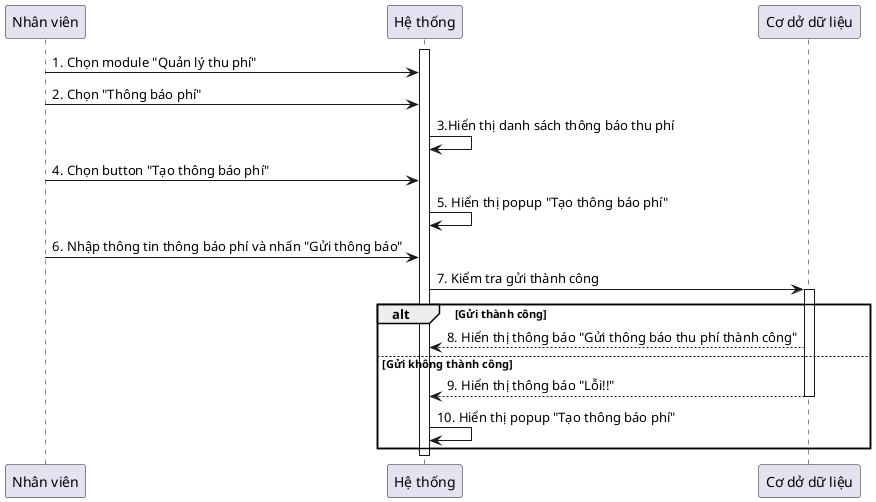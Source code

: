 @startuml

participant "Nhân viên"

participant "Hệ thống" as System
participant "Cơ dở dữ liệu" as CSDL


activate System
"Nhân viên" -> System: 1. Chọn module "Quản lý thu phí"
"Nhân viên" -> System: 2. Chọn "Thông báo phí"
System -> System: 3.Hiển thị danh sách thông báo thu phí
"Nhân viên" -> System: 4. Chọn button "Tạo thông báo phí"
System -> System: 5. Hiển thị popup "Tạo thông báo phí"
"Nhân viên" -> System: 6. Nhập thông tin thông báo phí và nhấn "Gửi thông báo"
System -> CSDL: 7. Kiểm tra gửi thành công

alt Gửi thành công
activate CSDL
     CSDL --> System: 8. Hiển thị thông báo "Gửi thông báo thu phí thành công" 


else Gửi không thành công 
    CSDL --> System: 9. Hiển thị thông báo "Lỗi!!"
    deactivate CSDL 
    System -> System: 10. Hiển thị popup "Tạo thông báo phí"
end

deactivate System
@enduml
